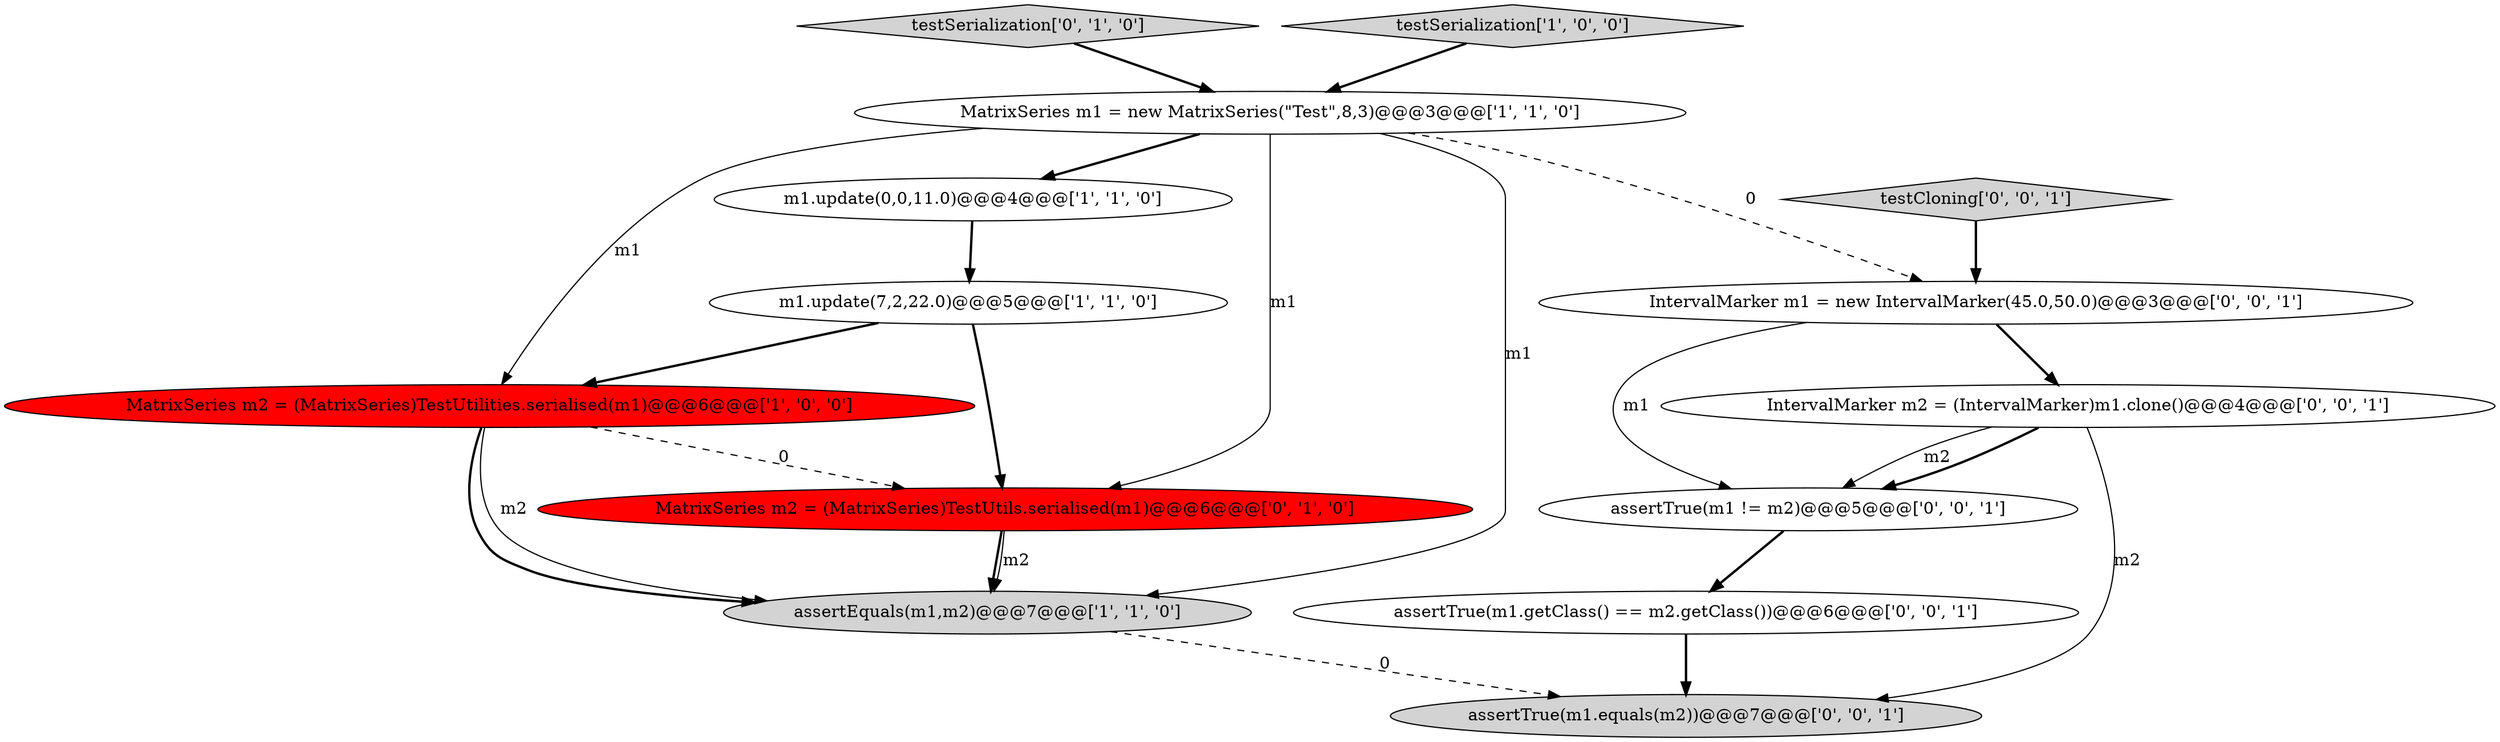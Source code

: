digraph {
8 [style = filled, label = "IntervalMarker m1 = new IntervalMarker(45.0,50.0)@@@3@@@['0', '0', '1']", fillcolor = white, shape = ellipse image = "AAA0AAABBB3BBB"];
0 [style = filled, label = "m1.update(0,0,11.0)@@@4@@@['1', '1', '0']", fillcolor = white, shape = ellipse image = "AAA0AAABBB1BBB"];
3 [style = filled, label = "m1.update(7,2,22.0)@@@5@@@['1', '1', '0']", fillcolor = white, shape = ellipse image = "AAA0AAABBB1BBB"];
2 [style = filled, label = "assertEquals(m1,m2)@@@7@@@['1', '1', '0']", fillcolor = lightgray, shape = ellipse image = "AAA0AAABBB1BBB"];
5 [style = filled, label = "MatrixSeries m1 = new MatrixSeries(\"Test\",8,3)@@@3@@@['1', '1', '0']", fillcolor = white, shape = ellipse image = "AAA0AAABBB1BBB"];
12 [style = filled, label = "testCloning['0', '0', '1']", fillcolor = lightgray, shape = diamond image = "AAA0AAABBB3BBB"];
13 [style = filled, label = "assertTrue(m1 != m2)@@@5@@@['0', '0', '1']", fillcolor = white, shape = ellipse image = "AAA0AAABBB3BBB"];
10 [style = filled, label = "assertTrue(m1.equals(m2))@@@7@@@['0', '0', '1']", fillcolor = lightgray, shape = ellipse image = "AAA0AAABBB3BBB"];
9 [style = filled, label = "assertTrue(m1.getClass() == m2.getClass())@@@6@@@['0', '0', '1']", fillcolor = white, shape = ellipse image = "AAA0AAABBB3BBB"];
11 [style = filled, label = "IntervalMarker m2 = (IntervalMarker)m1.clone()@@@4@@@['0', '0', '1']", fillcolor = white, shape = ellipse image = "AAA0AAABBB3BBB"];
6 [style = filled, label = "testSerialization['0', '1', '0']", fillcolor = lightgray, shape = diamond image = "AAA0AAABBB2BBB"];
7 [style = filled, label = "MatrixSeries m2 = (MatrixSeries)TestUtils.serialised(m1)@@@6@@@['0', '1', '0']", fillcolor = red, shape = ellipse image = "AAA1AAABBB2BBB"];
4 [style = filled, label = "testSerialization['1', '0', '0']", fillcolor = lightgray, shape = diamond image = "AAA0AAABBB1BBB"];
1 [style = filled, label = "MatrixSeries m2 = (MatrixSeries)TestUtilities.serialised(m1)@@@6@@@['1', '0', '0']", fillcolor = red, shape = ellipse image = "AAA1AAABBB1BBB"];
0->3 [style = bold, label=""];
3->1 [style = bold, label=""];
5->1 [style = solid, label="m1"];
11->13 [style = solid, label="m2"];
8->13 [style = solid, label="m1"];
9->10 [style = bold, label=""];
5->2 [style = solid, label="m1"];
1->2 [style = solid, label="m2"];
2->10 [style = dashed, label="0"];
7->2 [style = solid, label="m2"];
6->5 [style = bold, label=""];
11->10 [style = solid, label="m2"];
5->0 [style = bold, label=""];
3->7 [style = bold, label=""];
7->2 [style = bold, label=""];
12->8 [style = bold, label=""];
11->13 [style = bold, label=""];
5->8 [style = dashed, label="0"];
1->2 [style = bold, label=""];
13->9 [style = bold, label=""];
1->7 [style = dashed, label="0"];
5->7 [style = solid, label="m1"];
8->11 [style = bold, label=""];
4->5 [style = bold, label=""];
}
